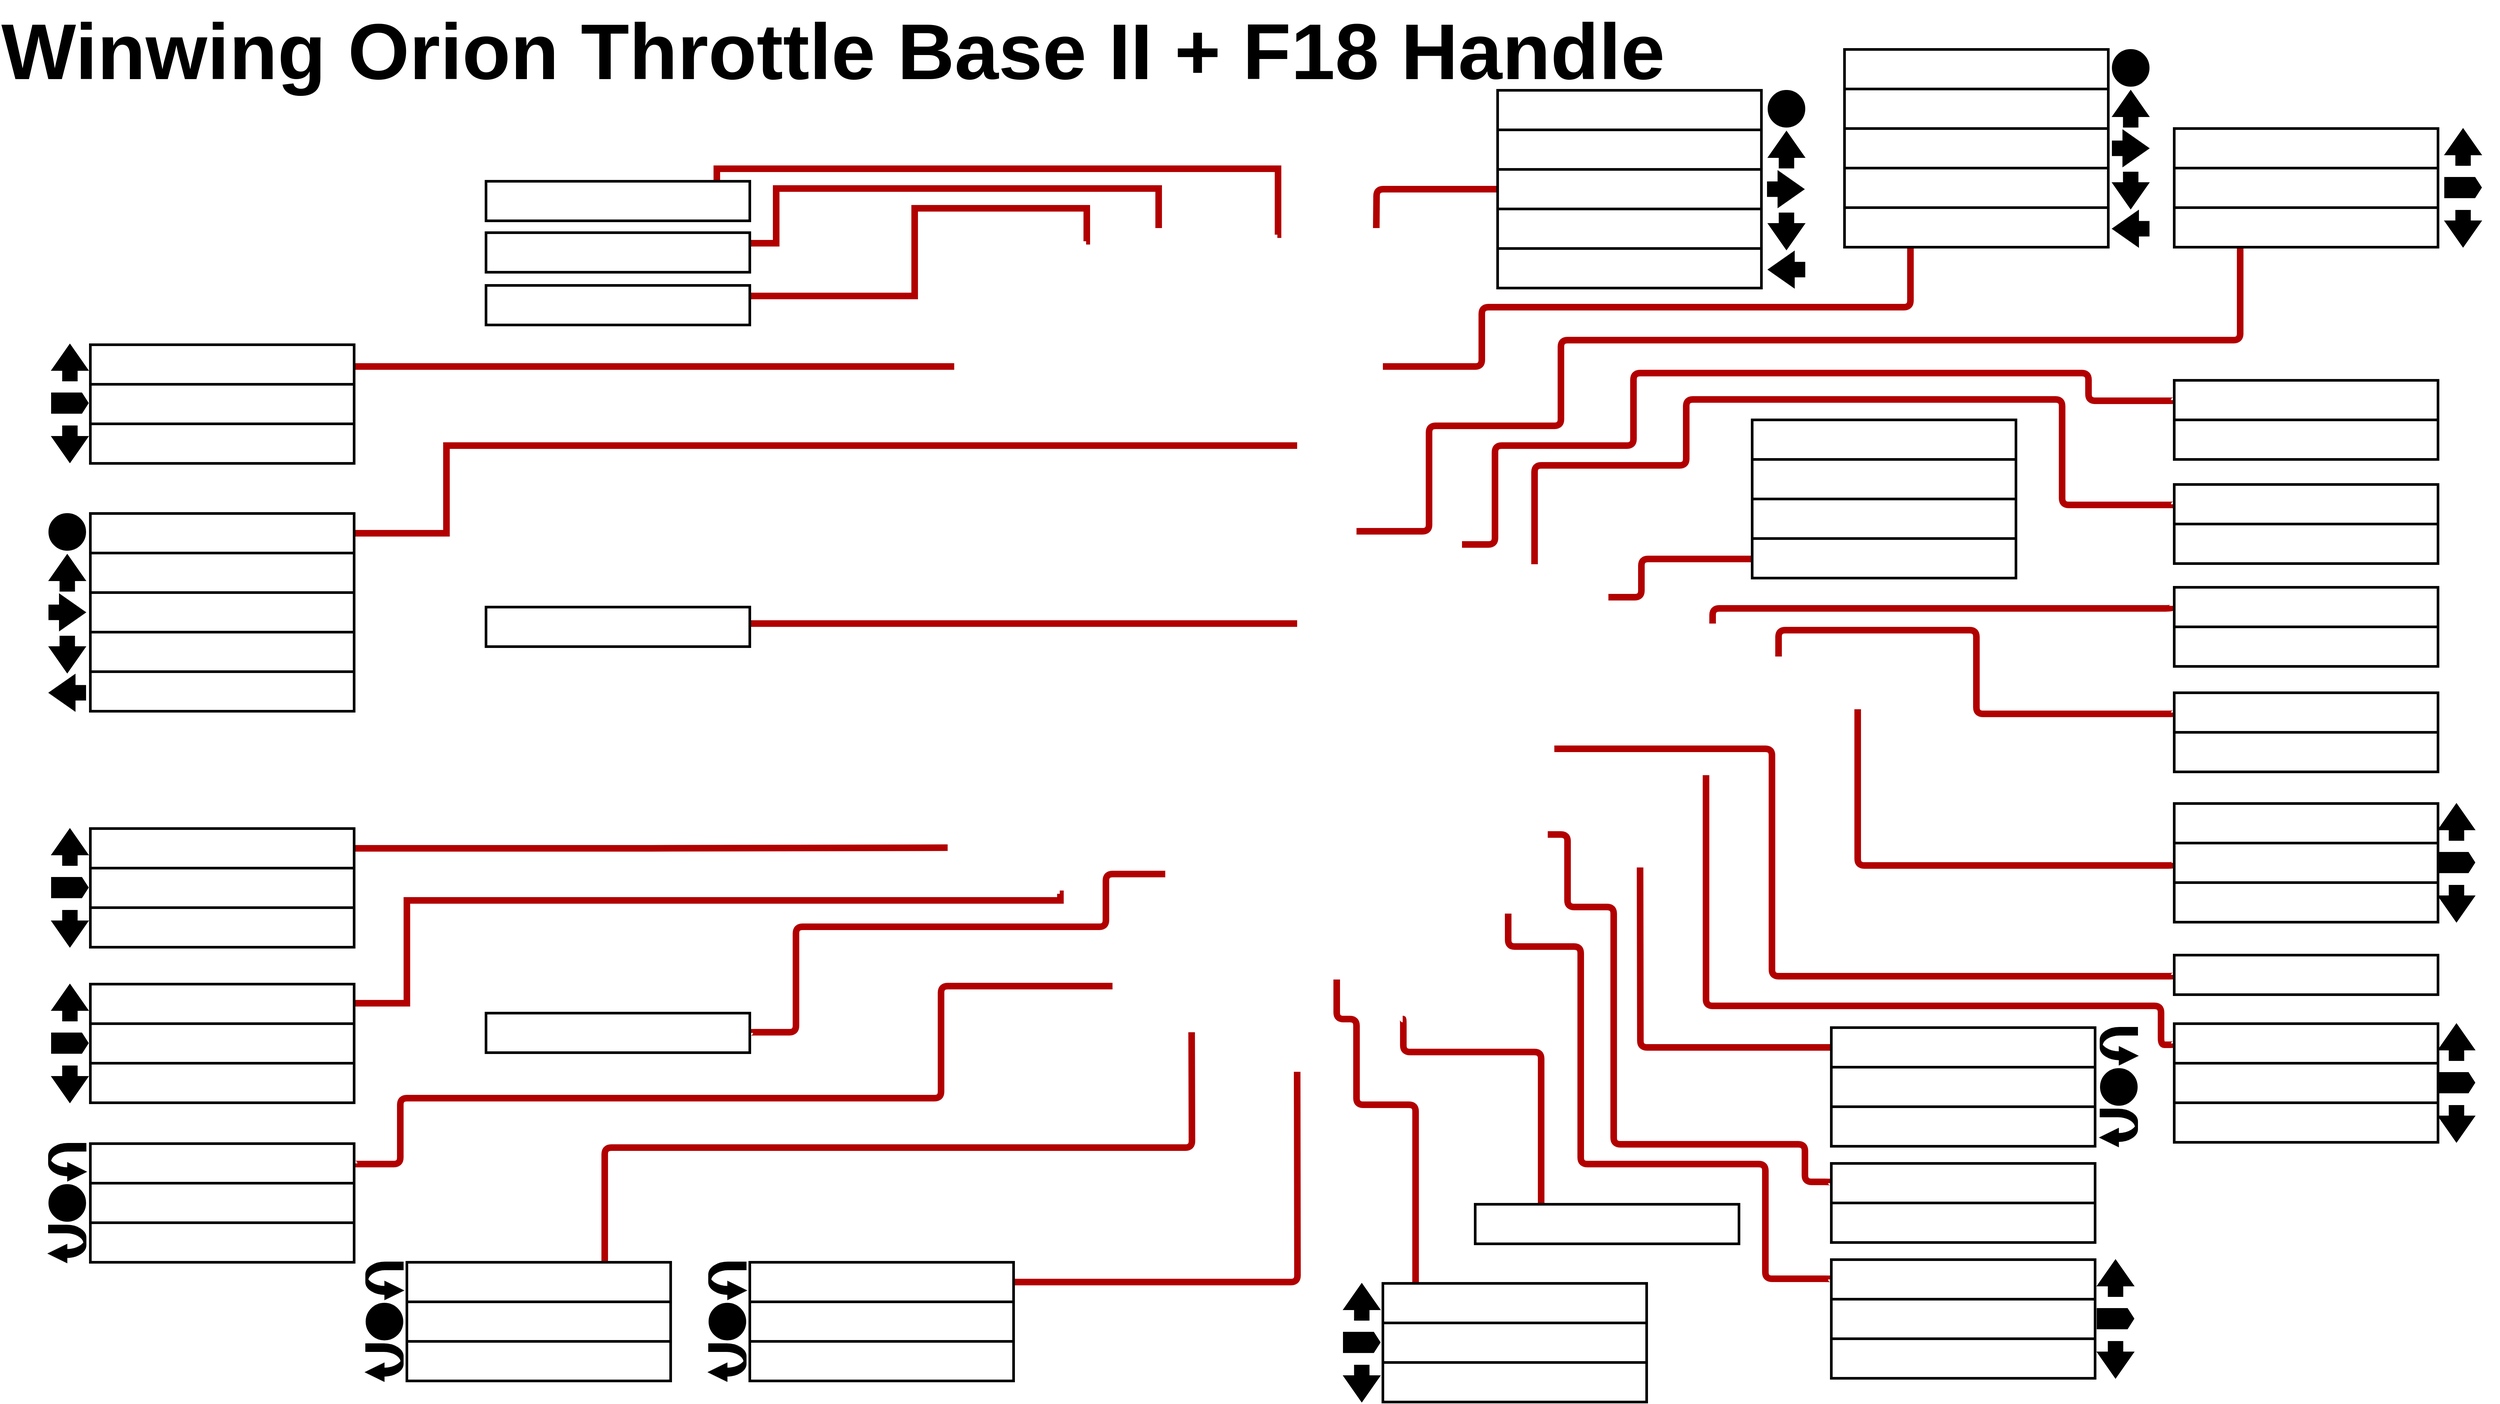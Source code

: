 <mxfile version="26.0.3">
  <diagram name="Page-1" id="loTP32G7AHd_blTVozKu">
    <mxGraphModel dx="3557" dy="1940" grid="1" gridSize="10" guides="1" tooltips="1" connect="1" arrows="1" fold="1" page="1" pageScale="1" pageWidth="3840" pageHeight="2160" background="#FFFFFF" math="0" shadow="0">
      <root>
        <mxCell id="0" />
        <mxCell id="1" parent="0" />
        <mxCell id="i0nZwowpKzq9zR_XvQ2A-1" value="" style="shape=image;verticalLabelPosition=bottom;labelBackgroundColor=default;verticalAlign=top;aspect=fixed;imageAspect=0;image=https://uk.winwingsim.com/upload/picture/2023-05-24/upload_206310b41920d05b82a4babfa39c8cac.jpg;movable=1;resizable=1;rotatable=1;deletable=1;editable=1;locked=0;connectable=1;clipPath=inset(8% 10.67% 11.33% 10.33%);" parent="1" vertex="1">
          <mxGeometry x="1200" y="223" width="1811.78" height="1850" as="geometry" />
        </mxCell>
        <mxCell id="i0nZwowpKzq9zR_XvQ2A-2" value="&lt;font style=&quot;font-size: 120px;&quot;&gt;Winwing Orion Throttle Base II + F18 Handle&lt;/font&gt;" style="text;strokeColor=none;fillColor=none;html=1;fontSize=24;fontStyle=1;verticalAlign=middle;align=left;fontFamily=Helvetica;" parent="1" vertex="1">
          <mxGeometry x="23" y="17" width="3790" height="153" as="geometry" />
        </mxCell>
        <mxCell id="i0nZwowpKzq9zR_XvQ2A-79" style="edgeStyle=orthogonalEdgeStyle;rounded=0;orthogonalLoop=1;jettySize=auto;html=1;exitX=1;exitY=0.25;exitDx=0;exitDy=0;endArrow=none;endFill=0;strokeWidth=10;fillColor=#e51400;strokeColor=#B20000;" parent="1" source="i0nZwowpKzq9zR_XvQ2A-3" edge="1">
          <mxGeometry relative="1" as="geometry">
            <mxPoint x="1780" y="363" as="targetPoint" />
            <Array as="points">
              <mxPoint x="1200" y="386" />
              <mxPoint x="1200" y="303" />
              <mxPoint x="1780" y="303" />
            </Array>
          </mxGeometry>
        </mxCell>
        <mxCell id="i0nZwowpKzq9zR_XvQ2A-3" value="" style="rounded=0;whiteSpace=wrap;html=1;strokeWidth=4;" parent="1" vertex="1">
          <mxGeometry x="760" y="370" width="400" height="60" as="geometry" />
        </mxCell>
        <mxCell id="i0nZwowpKzq9zR_XvQ2A-78" style="edgeStyle=orthogonalEdgeStyle;rounded=0;orthogonalLoop=1;jettySize=auto;html=1;exitX=1;exitY=0.473;exitDx=0;exitDy=0;strokeWidth=10;endArrow=none;endFill=0;fillColor=#e51400;strokeColor=#B20000;exitPerimeter=0;" parent="1" source="i0nZwowpKzq9zR_XvQ2A-6" edge="1">
          <mxGeometry relative="1" as="geometry">
            <mxPoint x="1960" y="373" as="targetPoint" />
            <Array as="points">
              <mxPoint x="1110" y="321" />
              <mxPoint x="1110" y="273" />
              <mxPoint x="1961" y="273" />
              <mxPoint x="1961" y="373" />
            </Array>
          </mxGeometry>
        </mxCell>
        <mxCell id="i0nZwowpKzq9zR_XvQ2A-6" value="" style="rounded=0;whiteSpace=wrap;html=1;strokeWidth=4;" parent="1" vertex="1">
          <mxGeometry x="760" y="292" width="400" height="60" as="geometry" />
        </mxCell>
        <mxCell id="i0nZwowpKzq9zR_XvQ2A-80" style="edgeStyle=orthogonalEdgeStyle;rounded=0;orthogonalLoop=1;jettySize=auto;html=1;exitX=1;exitY=0.25;exitDx=0;exitDy=0;strokeWidth=10;endArrow=none;endFill=0;fillColor=#e51400;strokeColor=#B20000;" parent="1" source="i0nZwowpKzq9zR_XvQ2A-7" edge="1">
          <mxGeometry relative="1" as="geometry">
            <mxPoint x="1670" y="383" as="targetPoint" />
            <Array as="points">
              <mxPoint x="1410" y="466" />
              <mxPoint x="1410" y="333" />
              <mxPoint x="1671" y="333" />
            </Array>
          </mxGeometry>
        </mxCell>
        <mxCell id="i0nZwowpKzq9zR_XvQ2A-7" value="" style="rounded=0;whiteSpace=wrap;html=1;strokeWidth=4;" parent="1" vertex="1">
          <mxGeometry x="760" y="450" width="400" height="60" as="geometry" />
        </mxCell>
        <mxCell id="i0nZwowpKzq9zR_XvQ2A-8" value="" style="rounded=0;whiteSpace=wrap;html=1;strokeWidth=4;" parent="1" vertex="1">
          <mxGeometry x="2294" y="154" width="400" height="60" as="geometry" />
        </mxCell>
        <mxCell id="i0nZwowpKzq9zR_XvQ2A-9" value="" style="rounded=0;whiteSpace=wrap;html=1;strokeWidth=4;" parent="1" vertex="1">
          <mxGeometry x="2294" y="214" width="400" height="60" as="geometry" />
        </mxCell>
        <mxCell id="i0nZwowpKzq9zR_XvQ2A-81" style="edgeStyle=orthogonalEdgeStyle;rounded=0;orthogonalLoop=1;jettySize=auto;html=1;exitX=1;exitY=0.5;exitDx=0;exitDy=0;endArrow=none;endFill=0;strokeWidth=10;fillColor=#e51400;strokeColor=#B20000;" parent="1" source="i0nZwowpKzq9zR_XvQ2A-12" edge="1">
          <mxGeometry relative="1" as="geometry">
            <mxPoint x="1470" y="573" as="targetPoint" />
            <Array as="points">
              <mxPoint x="560" y="573" />
            </Array>
          </mxGeometry>
        </mxCell>
        <mxCell id="i0nZwowpKzq9zR_XvQ2A-12" value="" style="rounded=0;whiteSpace=wrap;html=1;strokeWidth=4;" parent="1" vertex="1">
          <mxGeometry x="160" y="540" width="400" height="60" as="geometry" />
        </mxCell>
        <mxCell id="i0nZwowpKzq9zR_XvQ2A-13" value="" style="rounded=0;whiteSpace=wrap;html=1;strokeWidth=4;" parent="1" vertex="1">
          <mxGeometry x="160" y="600" width="400" height="60" as="geometry" />
        </mxCell>
        <mxCell id="i0nZwowpKzq9zR_XvQ2A-14" value="" style="rounded=0;whiteSpace=wrap;html=1;strokeWidth=4;" parent="1" vertex="1">
          <mxGeometry x="160" y="660" width="400" height="60" as="geometry" />
        </mxCell>
        <mxCell id="i0nZwowpKzq9zR_XvQ2A-82" style="edgeStyle=orthogonalEdgeStyle;rounded=0;orthogonalLoop=1;jettySize=auto;html=1;exitX=1;exitY=0.5;exitDx=0;exitDy=0;strokeWidth=10;fillColor=#e51400;strokeColor=#B20000;endArrow=none;endFill=0;" parent="1" source="i0nZwowpKzq9zR_XvQ2A-15" edge="1">
          <mxGeometry relative="1" as="geometry">
            <mxPoint x="1990" y="693" as="targetPoint" />
            <Array as="points">
              <mxPoint x="700" y="826" />
              <mxPoint x="700" y="693" />
            </Array>
          </mxGeometry>
        </mxCell>
        <mxCell id="i0nZwowpKzq9zR_XvQ2A-15" value="" style="rounded=0;whiteSpace=wrap;html=1;strokeWidth=4;" parent="1" vertex="1">
          <mxGeometry x="160" y="796" width="400" height="60" as="geometry" />
        </mxCell>
        <mxCell id="i0nZwowpKzq9zR_XvQ2A-16" value="" style="rounded=0;whiteSpace=wrap;html=1;strokeWidth=4;" parent="1" vertex="1">
          <mxGeometry x="160" y="856" width="400" height="60" as="geometry" />
        </mxCell>
        <mxCell id="i0nZwowpKzq9zR_XvQ2A-17" value="" style="rounded=0;whiteSpace=wrap;html=1;strokeWidth=4;" parent="1" vertex="1">
          <mxGeometry x="160" y="916" width="400" height="60" as="geometry" />
        </mxCell>
        <mxCell id="i0nZwowpKzq9zR_XvQ2A-18" value="" style="rounded=0;whiteSpace=wrap;html=1;strokeWidth=4;" parent="1" vertex="1">
          <mxGeometry x="160" y="976" width="400" height="60" as="geometry" />
        </mxCell>
        <mxCell id="i0nZwowpKzq9zR_XvQ2A-19" value="" style="rounded=0;whiteSpace=wrap;html=1;strokeWidth=4;" parent="1" vertex="1">
          <mxGeometry x="160" y="1036" width="400" height="60" as="geometry" />
        </mxCell>
        <mxCell id="i0nZwowpKzq9zR_XvQ2A-83" style="edgeStyle=orthogonalEdgeStyle;rounded=0;orthogonalLoop=1;jettySize=auto;html=1;exitX=1;exitY=0.5;exitDx=0;exitDy=0;fillColor=#e51400;strokeColor=#B20000;strokeWidth=10;endArrow=none;endFill=0;" parent="1" source="i0nZwowpKzq9zR_XvQ2A-20" edge="1">
          <mxGeometry relative="1" as="geometry">
            <mxPoint x="1990" y="963" as="targetPoint" />
            <Array as="points">
              <mxPoint x="1160" y="963" />
            </Array>
          </mxGeometry>
        </mxCell>
        <mxCell id="i0nZwowpKzq9zR_XvQ2A-20" value="" style="rounded=0;whiteSpace=wrap;html=1;strokeWidth=4;" parent="1" vertex="1">
          <mxGeometry x="760" y="938" width="400" height="60" as="geometry" />
        </mxCell>
        <mxCell id="i0nZwowpKzq9zR_XvQ2A-96" style="edgeStyle=orthogonalEdgeStyle;rounded=1;orthogonalLoop=1;jettySize=auto;html=1;exitX=0.124;exitY=0.009;exitDx=0;exitDy=0;fillColor=#e51400;strokeColor=#B20000;strokeWidth=10;endArrow=none;endFill=0;exitPerimeter=0;curved=0;" parent="1" source="i0nZwowpKzq9zR_XvQ2A-21" edge="1">
          <mxGeometry relative="1" as="geometry">
            <mxPoint x="2050" y="1503" as="targetPoint" />
            <Array as="points">
              <mxPoint x="2170" y="1693" />
              <mxPoint x="2080" y="1693" />
              <mxPoint x="2080" y="1563" />
              <mxPoint x="2050" y="1563" />
            </Array>
          </mxGeometry>
        </mxCell>
        <mxCell id="i0nZwowpKzq9zR_XvQ2A-21" value="" style="rounded=0;whiteSpace=wrap;html=1;strokeWidth=4;" parent="1" vertex="1">
          <mxGeometry x="2120" y="1964" width="400" height="60" as="geometry" />
        </mxCell>
        <mxCell id="i0nZwowpKzq9zR_XvQ2A-22" value="" style="rounded=0;whiteSpace=wrap;html=1;strokeWidth=4;" parent="1" vertex="1">
          <mxGeometry x="2120" y="2024" width="400" height="60" as="geometry" />
        </mxCell>
        <mxCell id="i0nZwowpKzq9zR_XvQ2A-23" value="" style="rounded=0;whiteSpace=wrap;html=1;strokeWidth=4;" parent="1" vertex="1">
          <mxGeometry x="2120" y="2084" width="400" height="60" as="geometry" />
        </mxCell>
        <mxCell id="i0nZwowpKzq9zR_XvQ2A-85" style="edgeStyle=orthogonalEdgeStyle;rounded=0;orthogonalLoop=1;jettySize=auto;html=1;exitX=1;exitY=0.5;exitDx=0;exitDy=0;fillColor=#e51400;strokeColor=#B20000;strokeWidth=10;endArrow=none;endFill=0;" parent="1" source="i0nZwowpKzq9zR_XvQ2A-24" edge="1">
          <mxGeometry relative="1" as="geometry">
            <mxPoint x="1460" y="1303" as="targetPoint" />
          </mxGeometry>
        </mxCell>
        <mxCell id="i0nZwowpKzq9zR_XvQ2A-24" value="" style="rounded=0;whiteSpace=wrap;html=1;strokeWidth=4;" parent="1" vertex="1">
          <mxGeometry x="160" y="1274" width="400" height="60" as="geometry" />
        </mxCell>
        <mxCell id="i0nZwowpKzq9zR_XvQ2A-25" value="" style="rounded=0;whiteSpace=wrap;html=1;strokeWidth=4;" parent="1" vertex="1">
          <mxGeometry x="160" y="1334" width="400" height="60" as="geometry" />
        </mxCell>
        <mxCell id="i0nZwowpKzq9zR_XvQ2A-26" value="" style="rounded=0;whiteSpace=wrap;html=1;strokeWidth=4;" parent="1" vertex="1">
          <mxGeometry x="160" y="1394" width="400" height="60" as="geometry" />
        </mxCell>
        <mxCell id="i0nZwowpKzq9zR_XvQ2A-87" style="edgeStyle=orthogonalEdgeStyle;rounded=1;orthogonalLoop=1;jettySize=auto;html=1;exitX=1;exitY=0.5;exitDx=0;exitDy=0;fillColor=#e51400;strokeColor=#B20000;strokeWidth=10;curved=0;endArrow=none;endFill=0;" parent="1" source="i0nZwowpKzq9zR_XvQ2A-27" edge="1">
          <mxGeometry relative="1" as="geometry">
            <mxPoint x="1790" y="1343" as="targetPoint" />
            <Array as="points">
              <mxPoint x="1230" y="1583" />
              <mxPoint x="1230" y="1423" />
              <mxPoint x="1700" y="1423" />
              <mxPoint x="1700" y="1343" />
            </Array>
          </mxGeometry>
        </mxCell>
        <mxCell id="i0nZwowpKzq9zR_XvQ2A-27" value="" style="rounded=0;whiteSpace=wrap;html=1;strokeWidth=4;" parent="1" vertex="1">
          <mxGeometry x="760" y="1554" width="400" height="60" as="geometry" />
        </mxCell>
        <mxCell id="i0nZwowpKzq9zR_XvQ2A-86" style="edgeStyle=orthogonalEdgeStyle;rounded=0;orthogonalLoop=1;jettySize=auto;html=1;exitX=1;exitY=0.5;exitDx=0;exitDy=0;fillColor=#e51400;strokeColor=#B20000;strokeWidth=10;endArrow=none;endFill=0;" parent="1" source="i0nZwowpKzq9zR_XvQ2A-28" edge="1">
          <mxGeometry relative="1" as="geometry">
            <mxPoint x="1630" y="1373" as="targetPoint" />
            <Array as="points">
              <mxPoint x="640" y="1539" />
              <mxPoint x="640" y="1383" />
              <mxPoint x="1631" y="1383" />
              <mxPoint x="1631" y="1373" />
            </Array>
          </mxGeometry>
        </mxCell>
        <mxCell id="i0nZwowpKzq9zR_XvQ2A-28" value="" style="rounded=0;whiteSpace=wrap;html=1;strokeWidth=4;" parent="1" vertex="1">
          <mxGeometry x="160" y="1510" width="400" height="60" as="geometry" />
        </mxCell>
        <mxCell id="i0nZwowpKzq9zR_XvQ2A-29" value="" style="rounded=0;whiteSpace=wrap;html=1;strokeWidth=4;" parent="1" vertex="1">
          <mxGeometry x="160" y="1570" width="400" height="60" as="geometry" />
        </mxCell>
        <mxCell id="i0nZwowpKzq9zR_XvQ2A-30" value="" style="rounded=0;whiteSpace=wrap;html=1;strokeWidth=4;" parent="1" vertex="1">
          <mxGeometry x="160" y="1812" width="400" height="60" as="geometry" />
        </mxCell>
        <mxCell id="i0nZwowpKzq9zR_XvQ2A-31" value="" style="rounded=0;whiteSpace=wrap;html=1;strokeWidth=4;" parent="1" vertex="1">
          <mxGeometry x="160" y="1872" width="400" height="60" as="geometry" />
        </mxCell>
        <mxCell id="i0nZwowpKzq9zR_XvQ2A-32" value="" style="rounded=0;whiteSpace=wrap;html=1;strokeWidth=4;" parent="1" vertex="1">
          <mxGeometry x="640" y="1992" width="400" height="60" as="geometry" />
        </mxCell>
        <mxCell id="i0nZwowpKzq9zR_XvQ2A-33" value="" style="rounded=0;whiteSpace=wrap;html=1;strokeWidth=4;" parent="1" vertex="1">
          <mxGeometry x="640" y="2052" width="400" height="60" as="geometry" />
        </mxCell>
        <mxCell id="i0nZwowpKzq9zR_XvQ2A-97" style="edgeStyle=orthogonalEdgeStyle;rounded=1;orthogonalLoop=1;jettySize=auto;html=1;exitX=0.25;exitY=0;exitDx=0;exitDy=0;fillColor=#e51400;strokeColor=#B20000;endArrow=none;endFill=0;strokeWidth=10;curved=0;" parent="1" source="i0nZwowpKzq9zR_XvQ2A-34" edge="1">
          <mxGeometry relative="1" as="geometry">
            <mxPoint x="2150.0" y="1563" as="targetPoint" />
            <Array as="points">
              <mxPoint x="2360" y="1613" />
              <mxPoint x="2151" y="1613" />
              <mxPoint x="2151" y="1563" />
            </Array>
          </mxGeometry>
        </mxCell>
        <mxCell id="i0nZwowpKzq9zR_XvQ2A-34" value="" style="rounded=0;whiteSpace=wrap;html=1;strokeWidth=4;" parent="1" vertex="1">
          <mxGeometry x="2260" y="1844" width="400" height="60" as="geometry" />
        </mxCell>
        <mxCell id="i0nZwowpKzq9zR_XvQ2A-102" style="edgeStyle=orthogonalEdgeStyle;rounded=1;orthogonalLoop=1;jettySize=auto;html=1;exitX=0;exitY=0.5;exitDx=0;exitDy=0;fillColor=#e51400;strokeColor=#B20000;curved=0;strokeWidth=10;endArrow=none;endFill=0;" parent="1" source="i0nZwowpKzq9zR_XvQ2A-42" edge="1">
          <mxGeometry relative="1" as="geometry">
            <mxPoint x="2510" y="1333" as="targetPoint" />
          </mxGeometry>
        </mxCell>
        <mxCell id="i0nZwowpKzq9zR_XvQ2A-35" value="" style="rounded=0;whiteSpace=wrap;html=1;strokeWidth=4;" parent="1" vertex="1">
          <mxGeometry x="2800" y="1696" width="400" height="60" as="geometry" />
        </mxCell>
        <mxCell id="i0nZwowpKzq9zR_XvQ2A-100" style="edgeStyle=orthogonalEdgeStyle;rounded=1;orthogonalLoop=1;jettySize=auto;html=1;exitX=0;exitY=0.5;exitDx=0;exitDy=0;fillColor=#e51400;strokeColor=#B20000;strokeWidth=10;curved=0;endArrow=none;endFill=0;" parent="1" source="i0nZwowpKzq9zR_XvQ2A-36" edge="1">
          <mxGeometry relative="1" as="geometry">
            <mxPoint x="2310" y="1403" as="targetPoint" />
            <Array as="points">
              <mxPoint x="2700" y="1957" />
              <mxPoint x="2700" y="1783" />
              <mxPoint x="2420" y="1783" />
              <mxPoint x="2420" y="1453" />
              <mxPoint x="2310" y="1453" />
            </Array>
          </mxGeometry>
        </mxCell>
        <mxCell id="i0nZwowpKzq9zR_XvQ2A-36" value="" style="rounded=0;whiteSpace=wrap;html=1;strokeWidth=4;" parent="1" vertex="1">
          <mxGeometry x="2800" y="1928" width="400" height="60" as="geometry" />
        </mxCell>
        <mxCell id="i0nZwowpKzq9zR_XvQ2A-37" value="" style="rounded=0;whiteSpace=wrap;html=1;strokeWidth=4;" parent="1" vertex="1">
          <mxGeometry x="2800" y="1988" width="400" height="60" as="geometry" />
        </mxCell>
        <mxCell id="i0nZwowpKzq9zR_XvQ2A-38" value="" style="rounded=0;whiteSpace=wrap;html=1;strokeWidth=4;" parent="1" vertex="1">
          <mxGeometry x="2800" y="2048" width="400" height="60" as="geometry" />
        </mxCell>
        <mxCell id="i0nZwowpKzq9zR_XvQ2A-103" style="edgeStyle=orthogonalEdgeStyle;rounded=1;orthogonalLoop=1;jettySize=auto;html=1;exitX=0;exitY=0.5;exitDx=0;exitDy=0;fillColor=#e51400;strokeColor=#B20000;strokeWidth=10;endArrow=none;endFill=0;curved=0;" parent="1" source="i0nZwowpKzq9zR_XvQ2A-39" edge="1">
          <mxGeometry relative="1" as="geometry">
            <mxPoint x="2610" y="1193" as="targetPoint" />
            <Array as="points">
              <mxPoint x="3300" y="1602" />
              <mxPoint x="3300" y="1543" />
              <mxPoint x="2610" y="1543" />
            </Array>
          </mxGeometry>
        </mxCell>
        <mxCell id="i0nZwowpKzq9zR_XvQ2A-39" value="" style="rounded=0;whiteSpace=wrap;html=1;strokeWidth=4;" parent="1" vertex="1">
          <mxGeometry x="3320" y="1570" width="400" height="60" as="geometry" />
        </mxCell>
        <mxCell id="i0nZwowpKzq9zR_XvQ2A-40" value="" style="rounded=0;whiteSpace=wrap;html=1;strokeWidth=4;" parent="1" vertex="1">
          <mxGeometry x="3320" y="1630" width="400" height="60" as="geometry" />
        </mxCell>
        <mxCell id="i0nZwowpKzq9zR_XvQ2A-41" value="" style="rounded=0;whiteSpace=wrap;html=1;strokeWidth=4;" parent="1" vertex="1">
          <mxGeometry x="3320" y="1690" width="400" height="60" as="geometry" />
        </mxCell>
        <mxCell id="i0nZwowpKzq9zR_XvQ2A-42" value="" style="rounded=0;whiteSpace=wrap;html=1;strokeWidth=4;" parent="1" vertex="1">
          <mxGeometry x="2800" y="1576" width="400" height="60" as="geometry" />
        </mxCell>
        <mxCell id="i0nZwowpKzq9zR_XvQ2A-43" value="" style="rounded=0;whiteSpace=wrap;html=1;strokeWidth=4;" parent="1" vertex="1">
          <mxGeometry x="2800" y="1636" width="400" height="60" as="geometry" />
        </mxCell>
        <mxCell id="i0nZwowpKzq9zR_XvQ2A-101" style="edgeStyle=orthogonalEdgeStyle;rounded=1;orthogonalLoop=1;jettySize=auto;html=1;exitX=0;exitY=0.5;exitDx=0;exitDy=0;fillColor=#e51400;strokeColor=#B20000;curved=0;strokeWidth=10;endArrow=none;endFill=0;" parent="1" source="i0nZwowpKzq9zR_XvQ2A-49" edge="1">
          <mxGeometry relative="1" as="geometry">
            <mxPoint x="2370" y="1283" as="targetPoint" />
            <Array as="points">
              <mxPoint x="2760" y="1810" />
              <mxPoint x="2760" y="1753" />
              <mxPoint x="2470" y="1753" />
              <mxPoint x="2470" y="1393" />
              <mxPoint x="2400" y="1393" />
              <mxPoint x="2400" y="1283" />
            </Array>
          </mxGeometry>
        </mxCell>
        <mxCell id="i0nZwowpKzq9zR_XvQ2A-49" value="" style="rounded=0;whiteSpace=wrap;html=1;strokeWidth=4;" parent="1" vertex="1">
          <mxGeometry x="2800" y="1782" width="400" height="60" as="geometry" />
        </mxCell>
        <mxCell id="i0nZwowpKzq9zR_XvQ2A-50" value="" style="rounded=0;whiteSpace=wrap;html=1;strokeWidth=4;" parent="1" vertex="1">
          <mxGeometry x="2800" y="1842" width="400" height="60" as="geometry" />
        </mxCell>
        <mxCell id="i0nZwowpKzq9zR_XvQ2A-106" style="edgeStyle=orthogonalEdgeStyle;rounded=1;orthogonalLoop=1;jettySize=auto;html=1;exitX=0;exitY=0.5;exitDx=0;exitDy=0;fillColor=#e51400;strokeColor=#B20000;strokeWidth=10;endArrow=none;endFill=0;curved=0;" parent="1" source="i0nZwowpKzq9zR_XvQ2A-52" edge="1">
          <mxGeometry relative="1" as="geometry">
            <mxPoint x="2840" y="1093" as="targetPoint" />
            <mxPoint x="3320" y="1360" as="sourcePoint" />
            <Array as="points">
              <mxPoint x="3320" y="1330" />
              <mxPoint x="2840" y="1330" />
            </Array>
          </mxGeometry>
        </mxCell>
        <mxCell id="i0nZwowpKzq9zR_XvQ2A-51" value="" style="rounded=0;whiteSpace=wrap;html=1;strokeWidth=4;" parent="1" vertex="1">
          <mxGeometry x="3320" y="1236" width="400" height="60" as="geometry" />
        </mxCell>
        <mxCell id="i0nZwowpKzq9zR_XvQ2A-52" value="" style="rounded=0;whiteSpace=wrap;html=1;strokeWidth=4;" parent="1" vertex="1">
          <mxGeometry x="3320" y="1296" width="400" height="60" as="geometry" />
        </mxCell>
        <mxCell id="i0nZwowpKzq9zR_XvQ2A-53" value="" style="rounded=0;whiteSpace=wrap;html=1;strokeWidth=4;" parent="1" vertex="1">
          <mxGeometry x="3320" y="1356" width="400" height="60" as="geometry" />
        </mxCell>
        <mxCell id="i0nZwowpKzq9zR_XvQ2A-107" style="edgeStyle=orthogonalEdgeStyle;rounded=1;orthogonalLoop=1;jettySize=auto;html=1;exitX=0;exitY=0.5;exitDx=0;exitDy=0;endArrow=none;endFill=0;fillColor=#e51400;strokeColor=#B20000;curved=0;strokeWidth=10;" parent="1" source="i0nZwowpKzq9zR_XvQ2A-54" edge="1">
          <mxGeometry relative="1" as="geometry">
            <mxPoint x="2720" y="1013" as="targetPoint" />
            <Array as="points">
              <mxPoint x="3020" y="1100" />
              <mxPoint x="3020" y="973" />
              <mxPoint x="2720" y="973" />
            </Array>
          </mxGeometry>
        </mxCell>
        <mxCell id="i0nZwowpKzq9zR_XvQ2A-54" value="" style="rounded=0;whiteSpace=wrap;html=1;strokeWidth=4;" parent="1" vertex="1">
          <mxGeometry x="3320" y="1068" width="400" height="60" as="geometry" />
        </mxCell>
        <mxCell id="i0nZwowpKzq9zR_XvQ2A-55" value="" style="rounded=0;whiteSpace=wrap;html=1;strokeWidth=4;" parent="1" vertex="1">
          <mxGeometry x="3320" y="1128" width="400" height="60" as="geometry" />
        </mxCell>
        <mxCell id="i0nZwowpKzq9zR_XvQ2A-109" style="edgeStyle=orthogonalEdgeStyle;rounded=1;orthogonalLoop=1;jettySize=auto;html=1;curved=0;fillColor=#e51400;strokeColor=#B20000;strokeWidth=10;endArrow=none;endFill=0;exitX=-0.008;exitY=0.469;exitDx=0;exitDy=0;exitPerimeter=0;" parent="1" source="i0nZwowpKzq9zR_XvQ2A-56" edge="1">
          <mxGeometry relative="1" as="geometry">
            <mxPoint x="2620" y="963" as="targetPoint" />
            <mxPoint x="3260" y="953" as="sourcePoint" />
            <Array as="points">
              <mxPoint x="3317" y="940" />
              <mxPoint x="2620" y="940" />
            </Array>
          </mxGeometry>
        </mxCell>
        <mxCell id="i0nZwowpKzq9zR_XvQ2A-56" value="" style="rounded=0;whiteSpace=wrap;html=1;strokeWidth=4;" parent="1" vertex="1">
          <mxGeometry x="3320" y="908" width="400" height="60" as="geometry" />
        </mxCell>
        <mxCell id="i0nZwowpKzq9zR_XvQ2A-57" value="" style="rounded=0;whiteSpace=wrap;html=1;strokeWidth=4;" parent="1" vertex="1">
          <mxGeometry x="3320" y="968" width="400" height="60" as="geometry" />
        </mxCell>
        <mxCell id="i0nZwowpKzq9zR_XvQ2A-58" value="" style="rounded=0;whiteSpace=wrap;html=1;strokeWidth=4;" parent="1" vertex="1">
          <mxGeometry x="2820" y="212" width="400" height="60" as="geometry" />
        </mxCell>
        <mxCell id="i0nZwowpKzq9zR_XvQ2A-59" value="" style="rounded=0;whiteSpace=wrap;html=1;strokeWidth=4;" parent="1" vertex="1">
          <mxGeometry x="2820" y="272" width="400" height="60" as="geometry" />
        </mxCell>
        <mxCell id="i0nZwowpKzq9zR_XvQ2A-122" style="edgeStyle=orthogonalEdgeStyle;rounded=1;orthogonalLoop=1;jettySize=auto;html=1;exitX=0.25;exitY=1;exitDx=0;exitDy=0;fillColor=#e51400;strokeColor=#B20000;curved=0;strokeWidth=10;endArrow=none;endFill=0;" parent="1" source="i0nZwowpKzq9zR_XvQ2A-60" edge="1">
          <mxGeometry relative="1" as="geometry">
            <mxPoint x="2120" y="573" as="targetPoint" />
            <Array as="points">
              <mxPoint x="2920" y="483" />
              <mxPoint x="2270" y="483" />
              <mxPoint x="2270" y="573" />
            </Array>
          </mxGeometry>
        </mxCell>
        <mxCell id="i0nZwowpKzq9zR_XvQ2A-60" value="" style="rounded=0;whiteSpace=wrap;html=1;strokeWidth=4;" parent="1" vertex="1">
          <mxGeometry x="2820" y="332" width="400" height="60" as="geometry" />
        </mxCell>
        <mxCell id="i0nZwowpKzq9zR_XvQ2A-61" value="" style="rounded=0;whiteSpace=wrap;html=1;strokeWidth=4;" parent="1" vertex="1">
          <mxGeometry x="3320" y="212" width="400" height="60" as="geometry" />
        </mxCell>
        <mxCell id="i0nZwowpKzq9zR_XvQ2A-62" value="" style="rounded=0;whiteSpace=wrap;html=1;strokeWidth=4;" parent="1" vertex="1">
          <mxGeometry x="3320" y="272" width="400" height="60" as="geometry" />
        </mxCell>
        <mxCell id="i0nZwowpKzq9zR_XvQ2A-123" style="edgeStyle=orthogonalEdgeStyle;rounded=1;orthogonalLoop=1;jettySize=auto;html=1;exitX=0.25;exitY=1;exitDx=0;exitDy=0;fillColor=#e51400;strokeColor=#B20000;curved=0;strokeWidth=10;endArrow=none;endFill=0;" parent="1" source="i0nZwowpKzq9zR_XvQ2A-63" edge="1">
          <mxGeometry relative="1" as="geometry">
            <mxPoint x="2080" y="823" as="targetPoint" />
            <Array as="points">
              <mxPoint x="3420" y="533" />
              <mxPoint x="2390" y="533" />
              <mxPoint x="2390" y="663" />
              <mxPoint x="2190" y="663" />
              <mxPoint x="2190" y="823" />
            </Array>
          </mxGeometry>
        </mxCell>
        <mxCell id="i0nZwowpKzq9zR_XvQ2A-63" value="" style="rounded=0;whiteSpace=wrap;html=1;strokeWidth=4;" parent="1" vertex="1">
          <mxGeometry x="3320" y="332" width="400" height="60" as="geometry" />
        </mxCell>
        <mxCell id="i0nZwowpKzq9zR_XvQ2A-64" value="" style="rounded=0;whiteSpace=wrap;html=1;strokeWidth=4;" parent="1" vertex="1">
          <mxGeometry x="2820" y="92" width="400" height="60" as="geometry" />
        </mxCell>
        <mxCell id="i0nZwowpKzq9zR_XvQ2A-65" value="" style="rounded=0;whiteSpace=wrap;html=1;strokeWidth=4;" parent="1" vertex="1">
          <mxGeometry x="2820" y="152" width="400" height="60" as="geometry" />
        </mxCell>
        <mxCell id="i0nZwowpKzq9zR_XvQ2A-66" value="" style="rounded=0;whiteSpace=wrap;html=1;strokeWidth=4;" parent="1" vertex="1">
          <mxGeometry x="2680" y="654" width="400" height="60" as="geometry" />
        </mxCell>
        <mxCell id="i0nZwowpKzq9zR_XvQ2A-67" value="" style="rounded=0;whiteSpace=wrap;html=1;strokeWidth=4;" parent="1" vertex="1">
          <mxGeometry x="2680" y="714" width="400" height="60" as="geometry" />
        </mxCell>
        <mxCell id="i0nZwowpKzq9zR_XvQ2A-116" style="edgeStyle=orthogonalEdgeStyle;rounded=1;orthogonalLoop=1;jettySize=auto;html=1;exitX=0;exitY=0.5;exitDx=0;exitDy=0;fillColor=#e51400;strokeColor=#B20000;strokeWidth=10;curved=0;endArrow=none;endFill=0;" parent="1" source="i0nZwowpKzq9zR_XvQ2A-68" edge="1">
          <mxGeometry relative="1" as="geometry">
            <mxPoint x="2240" y="843" as="targetPoint" />
            <Array as="points">
              <mxPoint x="3190" y="625" />
              <mxPoint x="3190" y="583" />
              <mxPoint x="2500" y="583" />
              <mxPoint x="2500" y="693" />
              <mxPoint x="2290" y="693" />
              <mxPoint x="2290" y="843" />
            </Array>
          </mxGeometry>
        </mxCell>
        <mxCell id="i0nZwowpKzq9zR_XvQ2A-68" value="" style="rounded=0;whiteSpace=wrap;html=1;strokeWidth=4;" parent="1" vertex="1">
          <mxGeometry x="3320" y="594" width="400" height="60" as="geometry" />
        </mxCell>
        <mxCell id="i0nZwowpKzq9zR_XvQ2A-69" value="" style="rounded=0;whiteSpace=wrap;html=1;strokeWidth=4;" parent="1" vertex="1">
          <mxGeometry x="3320" y="654" width="400" height="60" as="geometry" />
        </mxCell>
        <mxCell id="i0nZwowpKzq9zR_XvQ2A-84" value="" style="rounded=0;whiteSpace=wrap;html=1;strokeWidth=4;" parent="1" vertex="1">
          <mxGeometry x="160" y="1630" width="400" height="60" as="geometry" />
        </mxCell>
        <mxCell id="i0nZwowpKzq9zR_XvQ2A-93" style="edgeStyle=orthogonalEdgeStyle;rounded=1;orthogonalLoop=1;jettySize=auto;html=1;exitX=1;exitY=0.5;exitDx=0;exitDy=0;fillColor=#e51400;strokeColor=#B20000;endArrow=none;endFill=0;strokeWidth=10;curved=0;" parent="1" source="i0nZwowpKzq9zR_XvQ2A-88" edge="1">
          <mxGeometry relative="1" as="geometry">
            <mxPoint x="1710" y="1513" as="targetPoint" />
            <Array as="points">
              <mxPoint x="630" y="1783" />
              <mxPoint x="630" y="1683" />
              <mxPoint x="1450" y="1683" />
              <mxPoint x="1450" y="1513" />
            </Array>
          </mxGeometry>
        </mxCell>
        <mxCell id="i0nZwowpKzq9zR_XvQ2A-88" value="" style="rounded=0;whiteSpace=wrap;html=1;strokeWidth=4;" parent="1" vertex="1">
          <mxGeometry x="160" y="1752" width="400" height="60" as="geometry" />
        </mxCell>
        <mxCell id="i0nZwowpKzq9zR_XvQ2A-94" style="edgeStyle=orthogonalEdgeStyle;rounded=1;orthogonalLoop=1;jettySize=auto;html=1;exitX=0.75;exitY=0;exitDx=0;exitDy=0;fillColor=#e51400;strokeColor=#B20000;endArrow=none;endFill=0;strokeWidth=10;curved=0;" parent="1" source="i0nZwowpKzq9zR_XvQ2A-89" edge="1">
          <mxGeometry relative="1" as="geometry">
            <mxPoint x="1830" y="1583" as="targetPoint" />
          </mxGeometry>
        </mxCell>
        <mxCell id="i0nZwowpKzq9zR_XvQ2A-89" value="" style="rounded=0;whiteSpace=wrap;html=1;strokeWidth=4;" parent="1" vertex="1">
          <mxGeometry x="640" y="1932" width="400" height="60" as="geometry" />
        </mxCell>
        <mxCell id="i0nZwowpKzq9zR_XvQ2A-90" value="" style="rounded=0;whiteSpace=wrap;html=1;strokeWidth=4;" parent="1" vertex="1">
          <mxGeometry x="1160" y="1992" width="400" height="60" as="geometry" />
        </mxCell>
        <mxCell id="i0nZwowpKzq9zR_XvQ2A-91" value="" style="rounded=0;whiteSpace=wrap;html=1;strokeWidth=4;" parent="1" vertex="1">
          <mxGeometry x="1160" y="2052" width="400" height="60" as="geometry" />
        </mxCell>
        <mxCell id="i0nZwowpKzq9zR_XvQ2A-95" style="edgeStyle=orthogonalEdgeStyle;rounded=1;orthogonalLoop=1;jettySize=auto;html=1;exitX=1;exitY=0.5;exitDx=0;exitDy=0;fillColor=#e51400;strokeColor=#B20000;endArrow=none;endFill=0;strokeWidth=10;curved=0;" parent="1" source="i0nZwowpKzq9zR_XvQ2A-92" edge="1">
          <mxGeometry relative="1" as="geometry">
            <mxPoint x="1990" y="1643" as="targetPoint" />
          </mxGeometry>
        </mxCell>
        <mxCell id="i0nZwowpKzq9zR_XvQ2A-92" value="" style="rounded=0;whiteSpace=wrap;html=1;strokeWidth=4;" parent="1" vertex="1">
          <mxGeometry x="1160" y="1932" width="400" height="60" as="geometry" />
        </mxCell>
        <mxCell id="i0nZwowpKzq9zR_XvQ2A-105" style="edgeStyle=orthogonalEdgeStyle;rounded=1;orthogonalLoop=1;jettySize=auto;html=1;exitX=0;exitY=0.5;exitDx=0;exitDy=0;fillColor=#e51400;strokeColor=#B20000;strokeWidth=10;curved=0;endArrow=none;endFill=0;" parent="1" source="i0nZwowpKzq9zR_XvQ2A-104" edge="1">
          <mxGeometry relative="1" as="geometry">
            <mxPoint x="2380" y="1153" as="targetPoint" />
            <Array as="points">
              <mxPoint x="2710" y="1498" />
              <mxPoint x="2710" y="1153" />
            </Array>
          </mxGeometry>
        </mxCell>
        <mxCell id="i0nZwowpKzq9zR_XvQ2A-104" value="" style="rounded=0;whiteSpace=wrap;html=1;strokeWidth=4;" parent="1" vertex="1">
          <mxGeometry x="3320" y="1466" width="400" height="60" as="geometry" />
        </mxCell>
        <mxCell id="i0nZwowpKzq9zR_XvQ2A-110" value="" style="rounded=0;whiteSpace=wrap;html=1;strokeWidth=4;" parent="1" vertex="1">
          <mxGeometry x="2680" y="774" width="400" height="60" as="geometry" />
        </mxCell>
        <mxCell id="i0nZwowpKzq9zR_XvQ2A-112" style="edgeStyle=orthogonalEdgeStyle;rounded=1;orthogonalLoop=1;jettySize=auto;html=1;exitX=0;exitY=0.5;exitDx=0;exitDy=0;curved=0;fillColor=#e51400;strokeColor=#B20000;strokeWidth=10;endArrow=none;endFill=0;" parent="1" edge="1">
          <mxGeometry relative="1" as="geometry">
            <mxPoint x="2462.0" y="923" as="targetPoint" />
            <mxPoint x="2682" y="865" as="sourcePoint" />
            <Array as="points">
              <mxPoint x="2512" y="865" />
              <mxPoint x="2512" y="923" />
            </Array>
          </mxGeometry>
        </mxCell>
        <mxCell id="i0nZwowpKzq9zR_XvQ2A-111" value="" style="rounded=0;whiteSpace=wrap;html=1;strokeWidth=4;" parent="1" vertex="1">
          <mxGeometry x="2680" y="834" width="400" height="60" as="geometry" />
        </mxCell>
        <mxCell id="i0nZwowpKzq9zR_XvQ2A-115" style="edgeStyle=orthogonalEdgeStyle;rounded=1;orthogonalLoop=1;jettySize=auto;html=1;exitX=0;exitY=0.5;exitDx=0;exitDy=0;fillColor=#e51400;strokeColor=#B20000;curved=0;strokeWidth=10;endArrow=none;endFill=0;" parent="1" source="i0nZwowpKzq9zR_XvQ2A-113" edge="1">
          <mxGeometry relative="1" as="geometry">
            <mxPoint x="2350" y="873" as="targetPoint" />
            <Array as="points">
              <mxPoint x="3150" y="783" />
              <mxPoint x="3150" y="623" />
              <mxPoint x="2580" y="623" />
              <mxPoint x="2580" y="723" />
              <mxPoint x="2350" y="723" />
            </Array>
          </mxGeometry>
        </mxCell>
        <mxCell id="i0nZwowpKzq9zR_XvQ2A-113" value="" style="rounded=0;whiteSpace=wrap;html=1;strokeWidth=4;" parent="1" vertex="1">
          <mxGeometry x="3320" y="752" width="400" height="60" as="geometry" />
        </mxCell>
        <mxCell id="i0nZwowpKzq9zR_XvQ2A-114" value="" style="rounded=0;whiteSpace=wrap;html=1;strokeWidth=4;" parent="1" vertex="1">
          <mxGeometry x="3320" y="812" width="400" height="60" as="geometry" />
        </mxCell>
        <mxCell id="i0nZwowpKzq9zR_XvQ2A-124" style="edgeStyle=orthogonalEdgeStyle;rounded=1;orthogonalLoop=1;jettySize=auto;html=1;exitX=0;exitY=0.5;exitDx=0;exitDy=0;fillColor=#e51400;strokeColor=#B20000;endArrow=none;endFill=0;curved=0;strokeWidth=10;" parent="1" source="i0nZwowpKzq9zR_XvQ2A-119" edge="1">
          <mxGeometry relative="1" as="geometry">
            <mxPoint x="2110" y="363" as="targetPoint" />
          </mxGeometry>
        </mxCell>
        <mxCell id="i0nZwowpKzq9zR_XvQ2A-119" value="" style="rounded=0;whiteSpace=wrap;html=1;strokeWidth=4;" parent="1" vertex="1">
          <mxGeometry x="2294" y="274" width="400" height="60" as="geometry" />
        </mxCell>
        <mxCell id="i0nZwowpKzq9zR_XvQ2A-120" value="" style="rounded=0;whiteSpace=wrap;html=1;strokeWidth=4;" parent="1" vertex="1">
          <mxGeometry x="2294" y="334" width="400" height="60" as="geometry" />
        </mxCell>
        <mxCell id="i0nZwowpKzq9zR_XvQ2A-121" value="" style="rounded=0;whiteSpace=wrap;html=1;strokeWidth=4;" parent="1" vertex="1">
          <mxGeometry x="2294" y="394" width="400" height="60" as="geometry" />
        </mxCell>
        <mxCell id="i0nZwowpKzq9zR_XvQ2A-126" value="" style="html=1;shadow=0;dashed=0;align=center;verticalAlign=middle;shape=mxgraph.arrows2.arrow;dy=0.6;dx=40;direction=north;notch=0;fillColor=#000000;" parent="1" vertex="1">
          <mxGeometry x="101" y="539" width="56" height="56" as="geometry" />
        </mxCell>
        <mxCell id="i0nZwowpKzq9zR_XvQ2A-128" value="" style="html=1;shadow=0;dashed=0;align=center;verticalAlign=middle;shape=mxgraph.arrows2.arrow;dy=0.6;dx=40;direction=south;notch=0;fillColor=#000000;" parent="1" vertex="1">
          <mxGeometry x="101" y="663" width="56" height="56" as="geometry" />
        </mxCell>
        <mxCell id="i0nZwowpKzq9zR_XvQ2A-129" value="" style="html=1;shadow=0;dashed=0;align=center;verticalAlign=middle;shape=mxgraph.arrows2.arrow;dy=0;dx=10;notch=0;fillColor=#000000;aspect=fixed;" parent="1" vertex="1">
          <mxGeometry x="101" y="613" width="56" height="31.11" as="geometry" />
        </mxCell>
        <mxCell id="i0nZwowpKzq9zR_XvQ2A-130" value="" style="html=1;shadow=0;dashed=0;align=center;verticalAlign=middle;shape=mxgraph.arrows2.arrow;dy=0.6;dx=40;direction=north;notch=0;fillColor=#000000;" parent="1" vertex="1">
          <mxGeometry x="101" y="1274" width="56" height="56" as="geometry" />
        </mxCell>
        <mxCell id="i0nZwowpKzq9zR_XvQ2A-131" value="" style="html=1;shadow=0;dashed=0;align=center;verticalAlign=middle;shape=mxgraph.arrows2.arrow;dy=0.6;dx=40;direction=south;notch=0;fillColor=#000000;" parent="1" vertex="1">
          <mxGeometry x="101" y="1398" width="56" height="56" as="geometry" />
        </mxCell>
        <mxCell id="i0nZwowpKzq9zR_XvQ2A-132" value="" style="html=1;shadow=0;dashed=0;align=center;verticalAlign=middle;shape=mxgraph.arrows2.arrow;dy=0;dx=10;notch=0;fillColor=#000000;aspect=fixed;" parent="1" vertex="1">
          <mxGeometry x="101" y="1348" width="56" height="31.11" as="geometry" />
        </mxCell>
        <mxCell id="i0nZwowpKzq9zR_XvQ2A-133" value="" style="html=1;shadow=0;dashed=0;align=center;verticalAlign=middle;shape=mxgraph.arrows2.arrow;dy=0.6;dx=40;direction=north;notch=0;fillColor=#000000;" parent="1" vertex="1">
          <mxGeometry x="101" y="1510" width="56" height="56" as="geometry" />
        </mxCell>
        <mxCell id="i0nZwowpKzq9zR_XvQ2A-134" value="" style="html=1;shadow=0;dashed=0;align=center;verticalAlign=middle;shape=mxgraph.arrows2.arrow;dy=0.6;dx=40;direction=south;notch=0;fillColor=#000000;" parent="1" vertex="1">
          <mxGeometry x="101" y="1634" width="56" height="56" as="geometry" />
        </mxCell>
        <mxCell id="i0nZwowpKzq9zR_XvQ2A-135" value="" style="html=1;shadow=0;dashed=0;align=center;verticalAlign=middle;shape=mxgraph.arrows2.arrow;dy=0;dx=10;notch=0;fillColor=#000000;aspect=fixed;" parent="1" vertex="1">
          <mxGeometry x="101" y="1584" width="56" height="31.11" as="geometry" />
        </mxCell>
        <mxCell id="i0nZwowpKzq9zR_XvQ2A-139" value="" style="html=1;shadow=0;dashed=0;align=center;verticalAlign=middle;shape=mxgraph.arrows2.arrow;dy=0.6;dx=40;direction=north;notch=0;fillColor=#000000;" parent="1" vertex="1">
          <mxGeometry x="2060" y="1964" width="56" height="56" as="geometry" />
        </mxCell>
        <mxCell id="i0nZwowpKzq9zR_XvQ2A-140" value="" style="html=1;shadow=0;dashed=0;align=center;verticalAlign=middle;shape=mxgraph.arrows2.arrow;dy=0.6;dx=40;direction=south;notch=0;fillColor=#000000;" parent="1" vertex="1">
          <mxGeometry x="2060" y="2088" width="56" height="56" as="geometry" />
        </mxCell>
        <mxCell id="i0nZwowpKzq9zR_XvQ2A-141" value="" style="html=1;shadow=0;dashed=0;align=center;verticalAlign=middle;shape=mxgraph.arrows2.arrow;dy=0;dx=10;notch=0;fillColor=#000000;aspect=fixed;" parent="1" vertex="1">
          <mxGeometry x="2060" y="2038" width="56" height="31.11" as="geometry" />
        </mxCell>
        <mxCell id="i0nZwowpKzq9zR_XvQ2A-142" value="" style="html=1;shadow=0;dashed=0;align=center;verticalAlign=middle;shape=mxgraph.arrows2.arrow;dy=0.6;dx=40;direction=north;notch=0;fillColor=#000000;" parent="1" vertex="1">
          <mxGeometry x="3203" y="1928" width="56" height="56" as="geometry" />
        </mxCell>
        <mxCell id="i0nZwowpKzq9zR_XvQ2A-143" value="" style="html=1;shadow=0;dashed=0;align=center;verticalAlign=middle;shape=mxgraph.arrows2.arrow;dy=0.6;dx=40;direction=south;notch=0;fillColor=#000000;" parent="1" vertex="1">
          <mxGeometry x="3203" y="2052" width="56" height="56" as="geometry" />
        </mxCell>
        <mxCell id="i0nZwowpKzq9zR_XvQ2A-144" value="" style="html=1;shadow=0;dashed=0;align=center;verticalAlign=middle;shape=mxgraph.arrows2.arrow;dy=0;dx=10;notch=0;fillColor=#000000;aspect=fixed;" parent="1" vertex="1">
          <mxGeometry x="3203" y="2002" width="56" height="31.11" as="geometry" />
        </mxCell>
        <mxCell id="i0nZwowpKzq9zR_XvQ2A-145" value="" style="html=1;shadow=0;dashed=0;align=center;verticalAlign=middle;shape=mxgraph.arrows2.arrow;dy=0.6;dx=40;direction=north;notch=0;fillColor=#000000;" parent="1" vertex="1">
          <mxGeometry x="3720" y="1570" width="56" height="56" as="geometry" />
        </mxCell>
        <mxCell id="i0nZwowpKzq9zR_XvQ2A-146" value="" style="html=1;shadow=0;dashed=0;align=center;verticalAlign=middle;shape=mxgraph.arrows2.arrow;dy=0.6;dx=40;direction=south;notch=0;fillColor=#000000;" parent="1" vertex="1">
          <mxGeometry x="3720" y="1694" width="56" height="56" as="geometry" />
        </mxCell>
        <mxCell id="i0nZwowpKzq9zR_XvQ2A-147" value="" style="html=1;shadow=0;dashed=0;align=center;verticalAlign=middle;shape=mxgraph.arrows2.arrow;dy=0;dx=10;notch=0;fillColor=#000000;aspect=fixed;" parent="1" vertex="1">
          <mxGeometry x="3720" y="1644" width="56" height="31.11" as="geometry" />
        </mxCell>
        <mxCell id="i0nZwowpKzq9zR_XvQ2A-148" value="" style="html=1;shadow=0;dashed=0;align=center;verticalAlign=middle;shape=mxgraph.arrows2.arrow;dy=0.6;dx=40;direction=north;notch=0;fillColor=#000000;" parent="1" vertex="1">
          <mxGeometry x="3720" y="1236" width="56" height="56" as="geometry" />
        </mxCell>
        <mxCell id="i0nZwowpKzq9zR_XvQ2A-149" value="" style="html=1;shadow=0;dashed=0;align=center;verticalAlign=middle;shape=mxgraph.arrows2.arrow;dy=0.6;dx=40;direction=south;notch=0;fillColor=#000000;" parent="1" vertex="1">
          <mxGeometry x="3720" y="1360" width="56" height="56" as="geometry" />
        </mxCell>
        <mxCell id="i0nZwowpKzq9zR_XvQ2A-150" value="" style="html=1;shadow=0;dashed=0;align=center;verticalAlign=middle;shape=mxgraph.arrows2.arrow;dy=0;dx=10;notch=0;fillColor=#000000;aspect=fixed;" parent="1" vertex="1">
          <mxGeometry x="3720" y="1310" width="56" height="31.11" as="geometry" />
        </mxCell>
        <mxCell id="i0nZwowpKzq9zR_XvQ2A-159" value="" style="shape=mxgraph.arrows.u_turn_right_arrow;html=1;verticalLabelPosition=bottom;verticalAlign=top;strokeWidth=2;strokeColor=#000000;fillColor=#000000;" parent="1" vertex="1">
          <mxGeometry x="97" y="1752" width="56" height="56" as="geometry" />
        </mxCell>
        <mxCell id="i0nZwowpKzq9zR_XvQ2A-160" value="" style="shape=mxgraph.arrows.u_turn_left_arrow;html=1;verticalLabelPosition=bottom;verticalAlign=top;strokeWidth=2;strokeColor=#000000;fillColor=#000000;" parent="1" vertex="1">
          <mxGeometry x="97" y="1876" width="56" height="56" as="geometry" />
        </mxCell>
        <mxCell id="i0nZwowpKzq9zR_XvQ2A-161" value="" style="shape=lineEllipse;perimeter=ellipsePerimeter;whiteSpace=wrap;html=1;backgroundOutline=1;fillColor=#000000;" parent="1" vertex="1">
          <mxGeometry x="97" y="1814" width="56" height="56" as="geometry" />
        </mxCell>
        <mxCell id="i0nZwowpKzq9zR_XvQ2A-162" value="" style="shape=mxgraph.arrows.u_turn_right_arrow;html=1;verticalLabelPosition=bottom;verticalAlign=top;strokeWidth=2;strokeColor=#000000;fillColor=#000000;" parent="1" vertex="1">
          <mxGeometry x="578" y="1932" width="56" height="56" as="geometry" />
        </mxCell>
        <mxCell id="i0nZwowpKzq9zR_XvQ2A-163" value="" style="shape=mxgraph.arrows.u_turn_left_arrow;html=1;verticalLabelPosition=bottom;verticalAlign=top;strokeWidth=2;strokeColor=#000000;fillColor=#000000;" parent="1" vertex="1">
          <mxGeometry x="578" y="2056" width="56" height="56" as="geometry" />
        </mxCell>
        <mxCell id="i0nZwowpKzq9zR_XvQ2A-164" value="" style="shape=lineEllipse;perimeter=ellipsePerimeter;whiteSpace=wrap;html=1;backgroundOutline=1;fillColor=#000000;" parent="1" vertex="1">
          <mxGeometry x="578" y="1994" width="56" height="56" as="geometry" />
        </mxCell>
        <mxCell id="i0nZwowpKzq9zR_XvQ2A-165" value="" style="shape=mxgraph.arrows.u_turn_right_arrow;html=1;verticalLabelPosition=bottom;verticalAlign=top;strokeWidth=2;strokeColor=#000000;fillColor=#000000;" parent="1" vertex="1">
          <mxGeometry x="1098" y="1932" width="56" height="56" as="geometry" />
        </mxCell>
        <mxCell id="i0nZwowpKzq9zR_XvQ2A-166" value="" style="shape=mxgraph.arrows.u_turn_left_arrow;html=1;verticalLabelPosition=bottom;verticalAlign=top;strokeWidth=2;strokeColor=#000000;fillColor=#000000;" parent="1" vertex="1">
          <mxGeometry x="1098" y="2056" width="56" height="56" as="geometry" />
        </mxCell>
        <mxCell id="i0nZwowpKzq9zR_XvQ2A-167" value="" style="shape=lineEllipse;perimeter=ellipsePerimeter;whiteSpace=wrap;html=1;backgroundOutline=1;fillColor=#000000;" parent="1" vertex="1">
          <mxGeometry x="1098" y="1994" width="56" height="56" as="geometry" />
        </mxCell>
        <mxCell id="i0nZwowpKzq9zR_XvQ2A-172" value="" style="shape=mxgraph.arrows.u_turn_right_arrow;html=1;verticalLabelPosition=bottom;verticalAlign=top;strokeWidth=2;strokeColor=#000000;fillColor=#000000;" parent="1" vertex="1">
          <mxGeometry x="3208" y="1576" width="56" height="56" as="geometry" />
        </mxCell>
        <mxCell id="i0nZwowpKzq9zR_XvQ2A-173" value="" style="shape=mxgraph.arrows.u_turn_left_arrow;html=1;verticalLabelPosition=bottom;verticalAlign=top;strokeWidth=2;strokeColor=#000000;fillColor=#000000;" parent="1" vertex="1">
          <mxGeometry x="3208" y="1700" width="56" height="56" as="geometry" />
        </mxCell>
        <mxCell id="i0nZwowpKzq9zR_XvQ2A-174" value="" style="shape=lineEllipse;perimeter=ellipsePerimeter;whiteSpace=wrap;html=1;backgroundOutline=1;fillColor=#000000;" parent="1" vertex="1">
          <mxGeometry x="3208" y="1638" width="56" height="56" as="geometry" />
        </mxCell>
        <mxCell id="i0nZwowpKzq9zR_XvQ2A-175" value="" style="shape=lineEllipse;perimeter=ellipsePerimeter;whiteSpace=wrap;html=1;backgroundOutline=1;fillColor=#000000;" parent="1" vertex="1">
          <mxGeometry x="2704" y="154" width="56" height="56" as="geometry" />
        </mxCell>
        <mxCell id="i0nZwowpKzq9zR_XvQ2A-176" value="" style="html=1;shadow=0;dashed=0;align=center;verticalAlign=middle;shape=mxgraph.arrows2.arrow;dy=0.6;dx=40;direction=north;notch=0;fillColor=#000000;" parent="1" vertex="1">
          <mxGeometry x="2704" y="216" width="56" height="56" as="geometry" />
        </mxCell>
        <mxCell id="i0nZwowpKzq9zR_XvQ2A-177" value="" style="html=1;shadow=0;dashed=0;align=center;verticalAlign=middle;shape=mxgraph.arrows2.arrow;dy=0.6;dx=40;direction=south;notch=0;fillColor=#000000;" parent="1" vertex="1">
          <mxGeometry x="2704" y="340" width="56" height="56" as="geometry" />
        </mxCell>
        <mxCell id="i0nZwowpKzq9zR_XvQ2A-178" value="" style="html=1;shadow=0;dashed=0;align=center;verticalAlign=middle;shape=mxgraph.arrows2.arrow;dy=0.6;dx=40;flipH=1;notch=0;fillColor=#000000;" parent="1" vertex="1">
          <mxGeometry x="2704" y="398" width="56" height="56" as="geometry" />
        </mxCell>
        <mxCell id="i0nZwowpKzq9zR_XvQ2A-179" value="" style="html=1;shadow=0;dashed=0;align=center;verticalAlign=middle;shape=mxgraph.arrows2.arrow;dy=0.6;dx=40;notch=0;fillColor=#000000;" parent="1" vertex="1">
          <mxGeometry x="2703" y="276" width="56" height="56" as="geometry" />
        </mxCell>
        <mxCell id="i0nZwowpKzq9zR_XvQ2A-180" value="" style="shape=lineEllipse;perimeter=ellipsePerimeter;whiteSpace=wrap;html=1;backgroundOutline=1;fillColor=#000000;" parent="1" vertex="1">
          <mxGeometry x="3226" y="92" width="56" height="56" as="geometry" />
        </mxCell>
        <mxCell id="i0nZwowpKzq9zR_XvQ2A-181" value="" style="html=1;shadow=0;dashed=0;align=center;verticalAlign=middle;shape=mxgraph.arrows2.arrow;dy=0.6;dx=40;direction=north;notch=0;fillColor=#000000;" parent="1" vertex="1">
          <mxGeometry x="3226" y="154" width="56" height="56" as="geometry" />
        </mxCell>
        <mxCell id="i0nZwowpKzq9zR_XvQ2A-182" value="" style="html=1;shadow=0;dashed=0;align=center;verticalAlign=middle;shape=mxgraph.arrows2.arrow;dy=0.6;dx=40;direction=south;notch=0;fillColor=#000000;" parent="1" vertex="1">
          <mxGeometry x="3226" y="278" width="56" height="56" as="geometry" />
        </mxCell>
        <mxCell id="i0nZwowpKzq9zR_XvQ2A-183" value="" style="html=1;shadow=0;dashed=0;align=center;verticalAlign=middle;shape=mxgraph.arrows2.arrow;dy=0.6;dx=40;flipH=1;notch=0;fillColor=#000000;" parent="1" vertex="1">
          <mxGeometry x="3226" y="336" width="56" height="56" as="geometry" />
        </mxCell>
        <mxCell id="i0nZwowpKzq9zR_XvQ2A-184" value="" style="html=1;shadow=0;dashed=0;align=center;verticalAlign=middle;shape=mxgraph.arrows2.arrow;dy=0.6;dx=40;notch=0;fillColor=#000000;" parent="1" vertex="1">
          <mxGeometry x="3226" y="214" width="56" height="56" as="geometry" />
        </mxCell>
        <mxCell id="i0nZwowpKzq9zR_XvQ2A-190" value="" style="shape=lineEllipse;perimeter=ellipsePerimeter;whiteSpace=wrap;html=1;backgroundOutline=1;fillColor=#000000;" parent="1" vertex="1">
          <mxGeometry x="97" y="796" width="56" height="56" as="geometry" />
        </mxCell>
        <mxCell id="i0nZwowpKzq9zR_XvQ2A-191" value="" style="html=1;shadow=0;dashed=0;align=center;verticalAlign=middle;shape=mxgraph.arrows2.arrow;dy=0.6;dx=40;direction=north;notch=0;fillColor=#000000;" parent="1" vertex="1">
          <mxGeometry x="97" y="858" width="56" height="56" as="geometry" />
        </mxCell>
        <mxCell id="i0nZwowpKzq9zR_XvQ2A-192" value="" style="html=1;shadow=0;dashed=0;align=center;verticalAlign=middle;shape=mxgraph.arrows2.arrow;dy=0.6;dx=40;direction=south;notch=0;fillColor=#000000;" parent="1" vertex="1">
          <mxGeometry x="97" y="982" width="56" height="56" as="geometry" />
        </mxCell>
        <mxCell id="i0nZwowpKzq9zR_XvQ2A-193" value="" style="html=1;shadow=0;dashed=0;align=center;verticalAlign=middle;shape=mxgraph.arrows2.arrow;dy=0.6;dx=40;flipH=1;notch=0;fillColor=#000000;" parent="1" vertex="1">
          <mxGeometry x="97" y="1040" width="56" height="56" as="geometry" />
        </mxCell>
        <mxCell id="i0nZwowpKzq9zR_XvQ2A-194" value="" style="html=1;shadow=0;dashed=0;align=center;verticalAlign=middle;shape=mxgraph.arrows2.arrow;dy=0.6;dx=40;notch=0;fillColor=#000000;" parent="1" vertex="1">
          <mxGeometry x="97" y="918" width="56" height="56" as="geometry" />
        </mxCell>
        <mxCell id="ay5571ugJkBJ0_q8Gwb4-1" value="" style="html=1;shadow=0;dashed=0;align=center;verticalAlign=middle;shape=mxgraph.arrows2.arrow;dy=0.6;dx=40;direction=north;notch=0;fillColor=#000000;" parent="1" vertex="1">
          <mxGeometry x="3730" y="212" width="56" height="56" as="geometry" />
        </mxCell>
        <mxCell id="ay5571ugJkBJ0_q8Gwb4-2" value="" style="html=1;shadow=0;dashed=0;align=center;verticalAlign=middle;shape=mxgraph.arrows2.arrow;dy=0.6;dx=40;direction=south;notch=0;fillColor=#000000;" parent="1" vertex="1">
          <mxGeometry x="3730" y="336" width="56" height="56" as="geometry" />
        </mxCell>
        <mxCell id="ay5571ugJkBJ0_q8Gwb4-3" value="" style="html=1;shadow=0;dashed=0;align=center;verticalAlign=middle;shape=mxgraph.arrows2.arrow;dy=0;dx=10;notch=0;fillColor=#000000;aspect=fixed;" parent="1" vertex="1">
          <mxGeometry x="3730" y="286" width="56" height="31.11" as="geometry" />
        </mxCell>
      </root>
    </mxGraphModel>
  </diagram>
</mxfile>
